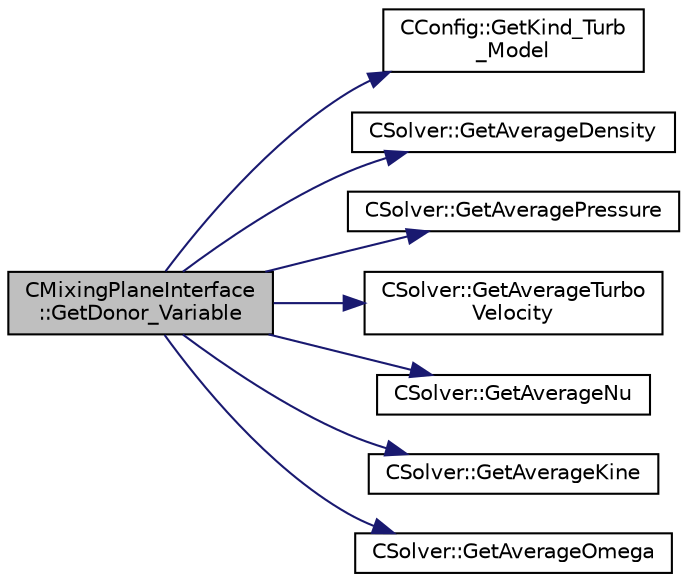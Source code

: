 digraph "CMixingPlaneInterface::GetDonor_Variable"
{
  edge [fontname="Helvetica",fontsize="10",labelfontname="Helvetica",labelfontsize="10"];
  node [fontname="Helvetica",fontsize="10",shape=record];
  rankdir="LR";
  Node6 [label="CMixingPlaneInterface\l::GetDonor_Variable",height=0.2,width=0.4,color="black", fillcolor="grey75", style="filled", fontcolor="black"];
  Node6 -> Node7 [color="midnightblue",fontsize="10",style="solid",fontname="Helvetica"];
  Node7 [label="CConfig::GetKind_Turb\l_Model",height=0.2,width=0.4,color="black", fillcolor="white", style="filled",URL="$class_c_config.html#a40aaed07fc5844d505d2c0b7076594d7",tooltip="Get the kind of the turbulence model. "];
  Node6 -> Node8 [color="midnightblue",fontsize="10",style="solid",fontname="Helvetica"];
  Node8 [label="CSolver::GetAverageDensity",height=0.2,width=0.4,color="black", fillcolor="white", style="filled",URL="$class_c_solver.html#aad6ca83216280d66c40a38125520bef5",tooltip="A virtual member. "];
  Node6 -> Node9 [color="midnightblue",fontsize="10",style="solid",fontname="Helvetica"];
  Node9 [label="CSolver::GetAveragePressure",height=0.2,width=0.4,color="black", fillcolor="white", style="filled",URL="$class_c_solver.html#a848fd7c1b72e74eb4780da29a0adb553",tooltip="A virtual member. "];
  Node6 -> Node10 [color="midnightblue",fontsize="10",style="solid",fontname="Helvetica"];
  Node10 [label="CSolver::GetAverageTurbo\lVelocity",height=0.2,width=0.4,color="black", fillcolor="white", style="filled",URL="$class_c_solver.html#a8b9faa7ccdadc1503240113b7451bf1a",tooltip="A virtual member. "];
  Node6 -> Node11 [color="midnightblue",fontsize="10",style="solid",fontname="Helvetica"];
  Node11 [label="CSolver::GetAverageNu",height=0.2,width=0.4,color="black", fillcolor="white", style="filled",URL="$class_c_solver.html#a54bf35c08bab59e4ca0d73d5f4d9fd46",tooltip="A virtual member. "];
  Node6 -> Node12 [color="midnightblue",fontsize="10",style="solid",fontname="Helvetica"];
  Node12 [label="CSolver::GetAverageKine",height=0.2,width=0.4,color="black", fillcolor="white", style="filled",URL="$class_c_solver.html#ae5a232f30933bb7612e447a0794a6937",tooltip="A virtual member. "];
  Node6 -> Node13 [color="midnightblue",fontsize="10",style="solid",fontname="Helvetica"];
  Node13 [label="CSolver::GetAverageOmega",height=0.2,width=0.4,color="black", fillcolor="white", style="filled",URL="$class_c_solver.html#ae8b689b0c629453ceecccff17e42b61f",tooltip="A virtual member. "];
}
